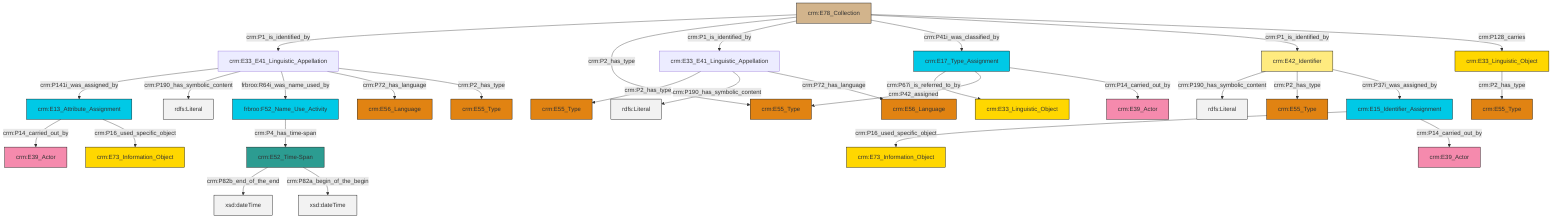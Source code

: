 graph TD
classDef Literal fill:#f2f2f2,stroke:#000000;
classDef CRM_Entity fill:#FFFFFF,stroke:#000000;
classDef Temporal_Entity fill:#00C9E6, stroke:#000000;
classDef Type fill:#E18312, stroke:#000000;
classDef Time-Span fill:#2C9C91, stroke:#000000;
classDef Appellation fill:#FFEB7F, stroke:#000000;
classDef Place fill:#008836, stroke:#000000;
classDef Persistent_Item fill:#B266B2, stroke:#000000;
classDef Conceptual_Object fill:#FFD700, stroke:#000000;
classDef Physical_Thing fill:#D2B48C, stroke:#000000;
classDef Actor fill:#f58aad, stroke:#000000;
classDef PC_Classes fill:#4ce600, stroke:#000000;
classDef Multi fill:#cccccc,stroke:#000000;

0["crm:E33_Linguistic_Object"]:::Conceptual_Object -->|crm:P2_has_type| 1["crm:E55_Type"]:::Type
2["crm:E33_E41_Linguistic_Appellation"]:::Default -->|crm:P141i_was_assigned_by| 3["crm:E13_Attribute_Assignment"]:::Temporal_Entity
4["crm:E17_Type_Assignment"]:::Temporal_Entity -->|crm:P67i_is_referred_to_by| 5["crm:E33_Linguistic_Object"]:::Conceptual_Object
3["crm:E13_Attribute_Assignment"]:::Temporal_Entity -->|crm:P14_carried_out_by| 7["crm:E39_Actor"]:::Actor
12["crm:E42_Identifier"]:::Appellation -->|crm:P190_has_symbolic_content| 16[rdfs:Literal]:::Literal
12["crm:E42_Identifier"]:::Appellation -->|crm:P2_has_type| 17["crm:E55_Type"]:::Type
18["crm:E78_Collection"]:::Physical_Thing -->|crm:P1_is_identified_by| 2["crm:E33_E41_Linguistic_Appellation"]:::Default
18["crm:E78_Collection"]:::Physical_Thing -->|crm:P2_has_type| 14["crm:E55_Type"]:::Type
2["crm:E33_E41_Linguistic_Appellation"]:::Default -->|crm:P190_has_symbolic_content| 19[rdfs:Literal]:::Literal
20["crm:E52_Time-Span"]:::Time-Span -->|crm:P82b_end_of_the_end| 21[xsd:dateTime]:::Literal
24["crm:E15_Identifier_Assignment"]:::Temporal_Entity -->|crm:P16_used_specific_object| 25["crm:E73_Information_Object"]:::Conceptual_Object
18["crm:E78_Collection"]:::Physical_Thing -->|crm:P1_is_identified_by| 27["crm:E33_E41_Linguistic_Appellation"]:::Default
18["crm:E78_Collection"]:::Physical_Thing -->|crm:P41i_was_classified_by| 4["crm:E17_Type_Assignment"]:::Temporal_Entity
27["crm:E33_E41_Linguistic_Appellation"]:::Default -->|crm:P2_has_type| 22["crm:E55_Type"]:::Type
4["crm:E17_Type_Assignment"]:::Temporal_Entity -->|crm:P42_assigned| 14["crm:E55_Type"]:::Type
20["crm:E52_Time-Span"]:::Time-Span -->|crm:P82a_begin_of_the_begin| 30[xsd:dateTime]:::Literal
27["crm:E33_E41_Linguistic_Appellation"]:::Default -->|crm:P190_has_symbolic_content| 31[rdfs:Literal]:::Literal
12["crm:E42_Identifier"]:::Appellation -->|crm:P37i_was_assigned_by| 24["crm:E15_Identifier_Assignment"]:::Temporal_Entity
18["crm:E78_Collection"]:::Physical_Thing -->|crm:P1_is_identified_by| 12["crm:E42_Identifier"]:::Appellation
2["crm:E33_E41_Linguistic_Appellation"]:::Default -->|frbroo:R64i_was_name_used_by| 38["frbroo:F52_Name_Use_Activity"]:::Temporal_Entity
27["crm:E33_E41_Linguistic_Appellation"]:::Default -->|crm:P72_has_language| 34["crm:E56_Language"]:::Type
3["crm:E13_Attribute_Assignment"]:::Temporal_Entity -->|crm:P16_used_specific_object| 41["crm:E73_Information_Object"]:::Conceptual_Object
38["frbroo:F52_Name_Use_Activity"]:::Temporal_Entity -->|crm:P4_has_time-span| 20["crm:E52_Time-Span"]:::Time-Span
18["crm:E78_Collection"]:::Physical_Thing -->|crm:P128_carries| 0["crm:E33_Linguistic_Object"]:::Conceptual_Object
4["crm:E17_Type_Assignment"]:::Temporal_Entity -->|crm:P14_carried_out_by| 44["crm:E39_Actor"]:::Actor
24["crm:E15_Identifier_Assignment"]:::Temporal_Entity -->|crm:P14_carried_out_by| 46["crm:E39_Actor"]:::Actor
2["crm:E33_E41_Linguistic_Appellation"]:::Default -->|crm:P72_has_language| 9["crm:E56_Language"]:::Type
2["crm:E33_E41_Linguistic_Appellation"]:::Default -->|crm:P2_has_type| 28["crm:E55_Type"]:::Type